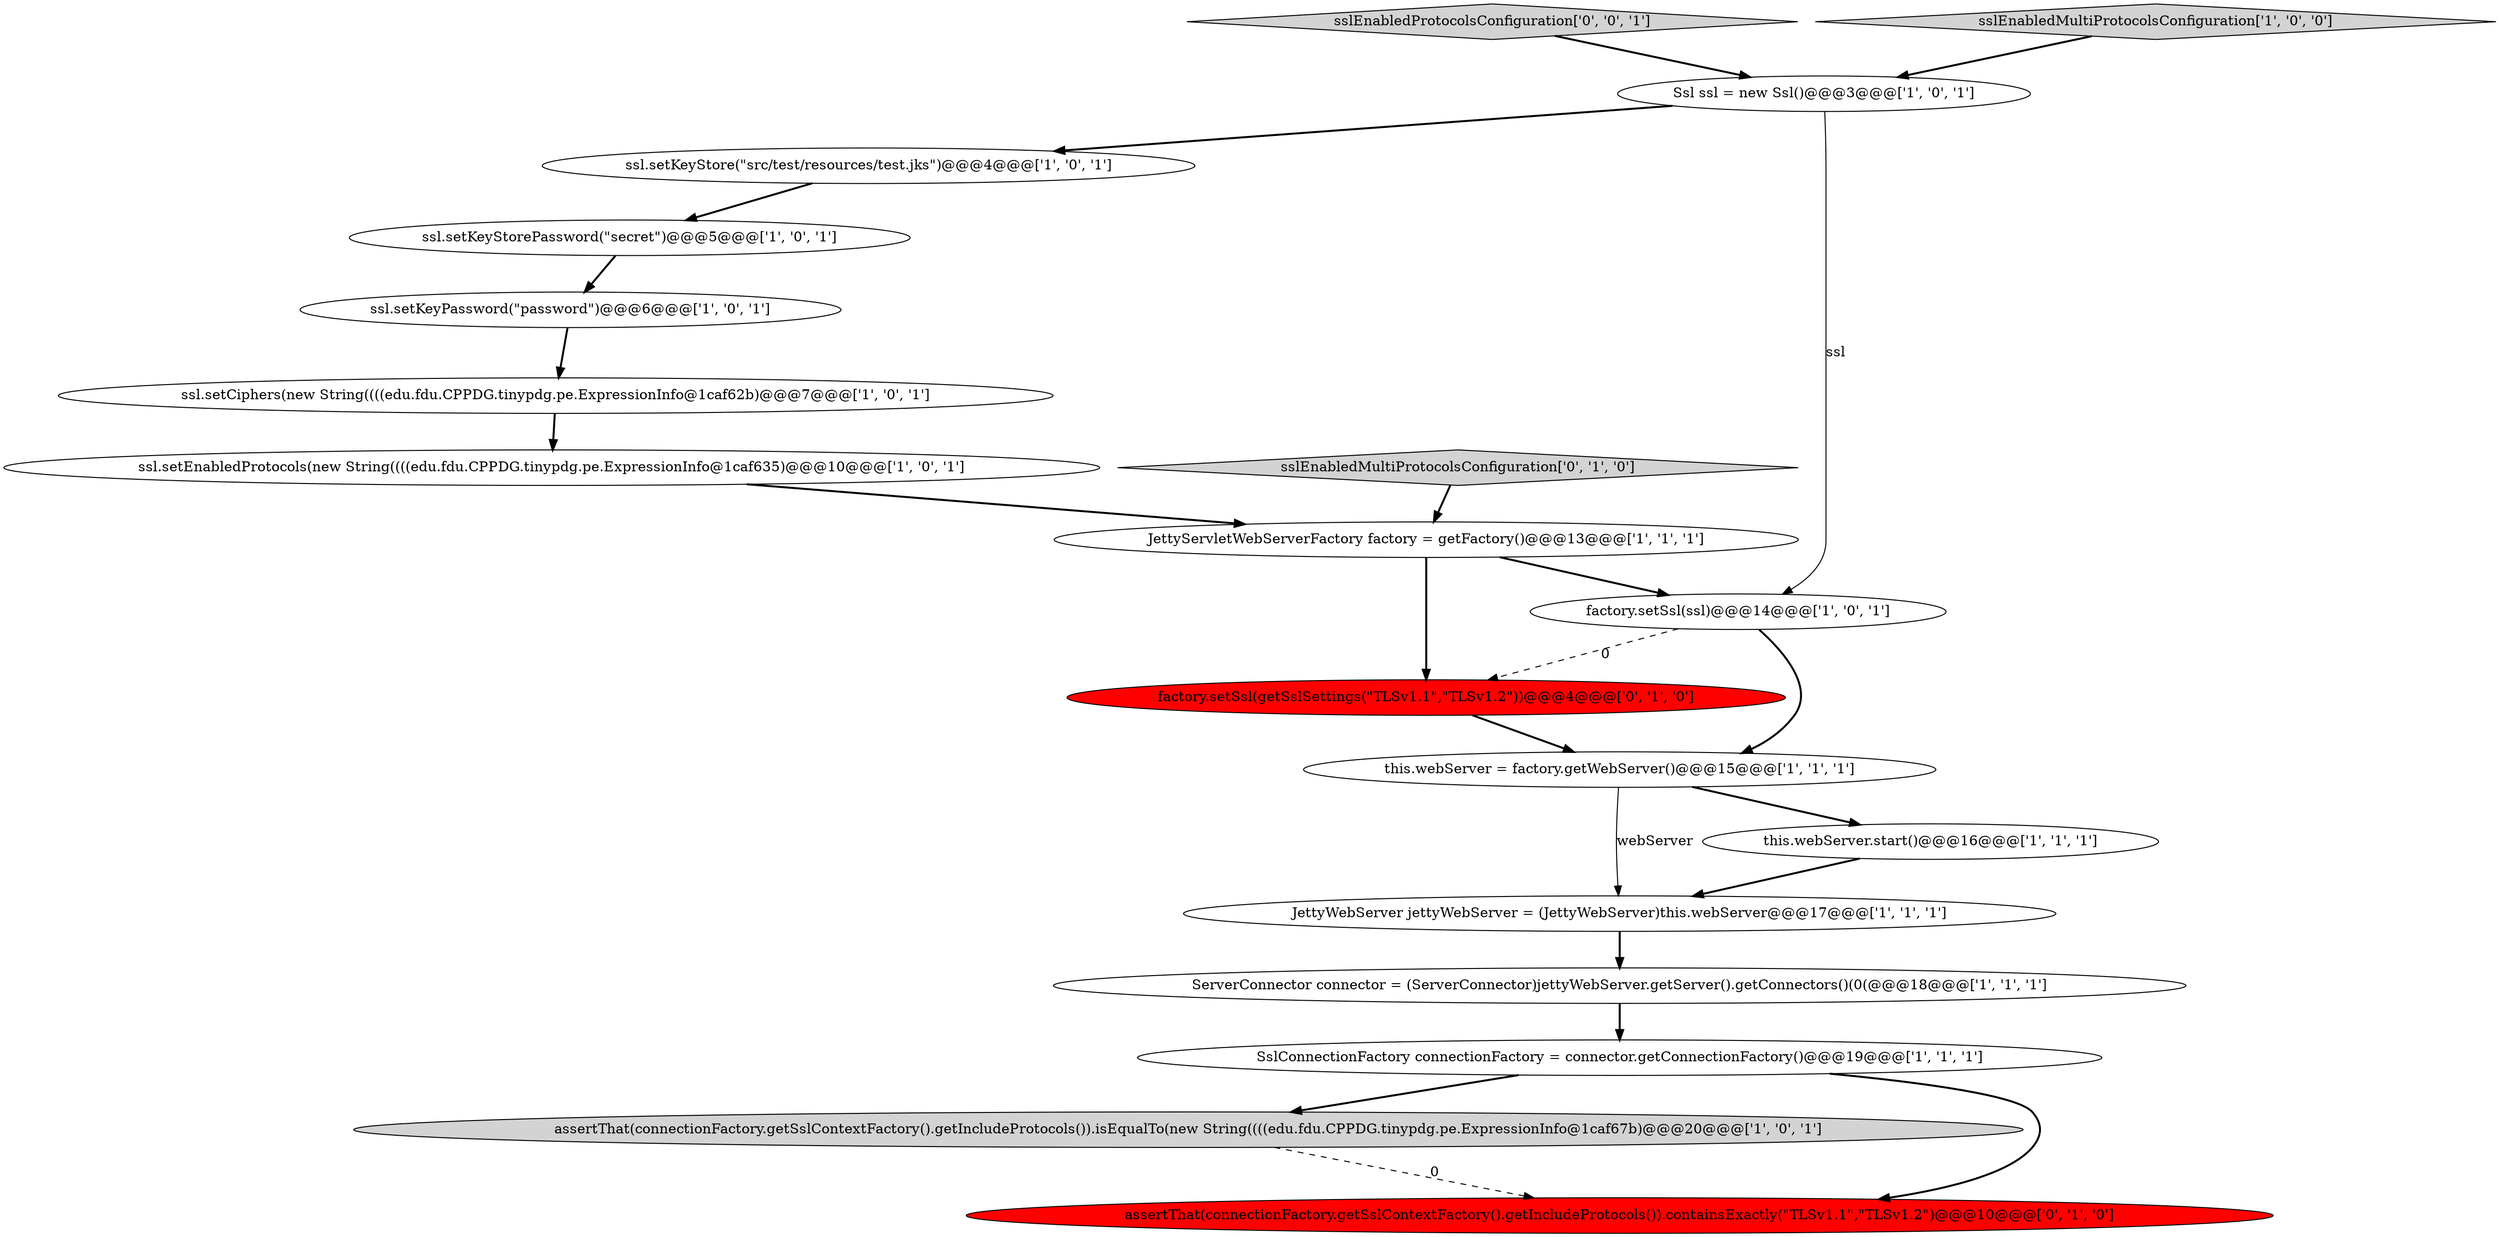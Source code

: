 digraph {
18 [style = filled, label = "sslEnabledProtocolsConfiguration['0', '0', '1']", fillcolor = lightgray, shape = diamond image = "AAA0AAABBB3BBB"];
8 [style = filled, label = "JettyServletWebServerFactory factory = getFactory()@@@13@@@['1', '1', '1']", fillcolor = white, shape = ellipse image = "AAA0AAABBB1BBB"];
17 [style = filled, label = "sslEnabledMultiProtocolsConfiguration['0', '1', '0']", fillcolor = lightgray, shape = diamond image = "AAA0AAABBB2BBB"];
1 [style = filled, label = "ssl.setKeyStore(\"src/test/resources/test.jks\")@@@4@@@['1', '0', '1']", fillcolor = white, shape = ellipse image = "AAA0AAABBB1BBB"];
3 [style = filled, label = "Ssl ssl = new Ssl()@@@3@@@['1', '0', '1']", fillcolor = white, shape = ellipse image = "AAA0AAABBB1BBB"];
5 [style = filled, label = "assertThat(connectionFactory.getSslContextFactory().getIncludeProtocols()).isEqualTo(new String((((edu.fdu.CPPDG.tinypdg.pe.ExpressionInfo@1caf67b)@@@20@@@['1', '0', '1']", fillcolor = lightgray, shape = ellipse image = "AAA0AAABBB1BBB"];
6 [style = filled, label = "factory.setSsl(ssl)@@@14@@@['1', '0', '1']", fillcolor = white, shape = ellipse image = "AAA0AAABBB1BBB"];
9 [style = filled, label = "this.webServer = factory.getWebServer()@@@15@@@['1', '1', '1']", fillcolor = white, shape = ellipse image = "AAA0AAABBB1BBB"];
14 [style = filled, label = "ssl.setCiphers(new String((((edu.fdu.CPPDG.tinypdg.pe.ExpressionInfo@1caf62b)@@@7@@@['1', '0', '1']", fillcolor = white, shape = ellipse image = "AAA0AAABBB1BBB"];
16 [style = filled, label = "assertThat(connectionFactory.getSslContextFactory().getIncludeProtocols()).containsExactly(\"TLSv1.1\",\"TLSv1.2\")@@@10@@@['0', '1', '0']", fillcolor = red, shape = ellipse image = "AAA1AAABBB2BBB"];
13 [style = filled, label = "ssl.setKeyPassword(\"password\")@@@6@@@['1', '0', '1']", fillcolor = white, shape = ellipse image = "AAA0AAABBB1BBB"];
7 [style = filled, label = "ServerConnector connector = (ServerConnector)jettyWebServer.getServer().getConnectors()(0(@@@18@@@['1', '1', '1']", fillcolor = white, shape = ellipse image = "AAA0AAABBB1BBB"];
12 [style = filled, label = "sslEnabledMultiProtocolsConfiguration['1', '0', '0']", fillcolor = lightgray, shape = diamond image = "AAA0AAABBB1BBB"];
4 [style = filled, label = "JettyWebServer jettyWebServer = (JettyWebServer)this.webServer@@@17@@@['1', '1', '1']", fillcolor = white, shape = ellipse image = "AAA0AAABBB1BBB"];
10 [style = filled, label = "ssl.setEnabledProtocols(new String((((edu.fdu.CPPDG.tinypdg.pe.ExpressionInfo@1caf635)@@@10@@@['1', '0', '1']", fillcolor = white, shape = ellipse image = "AAA0AAABBB1BBB"];
11 [style = filled, label = "this.webServer.start()@@@16@@@['1', '1', '1']", fillcolor = white, shape = ellipse image = "AAA0AAABBB1BBB"];
15 [style = filled, label = "factory.setSsl(getSslSettings(\"TLSv1.1\",\"TLSv1.2\"))@@@4@@@['0', '1', '0']", fillcolor = red, shape = ellipse image = "AAA1AAABBB2BBB"];
2 [style = filled, label = "ssl.setKeyStorePassword(\"secret\")@@@5@@@['1', '0', '1']", fillcolor = white, shape = ellipse image = "AAA0AAABBB1BBB"];
0 [style = filled, label = "SslConnectionFactory connectionFactory = connector.getConnectionFactory()@@@19@@@['1', '1', '1']", fillcolor = white, shape = ellipse image = "AAA0AAABBB1BBB"];
17->8 [style = bold, label=""];
0->16 [style = bold, label=""];
18->3 [style = bold, label=""];
8->15 [style = bold, label=""];
9->11 [style = bold, label=""];
3->1 [style = bold, label=""];
3->6 [style = solid, label="ssl"];
11->4 [style = bold, label=""];
14->10 [style = bold, label=""];
8->6 [style = bold, label=""];
7->0 [style = bold, label=""];
9->4 [style = solid, label="webServer"];
4->7 [style = bold, label=""];
2->13 [style = bold, label=""];
5->16 [style = dashed, label="0"];
10->8 [style = bold, label=""];
6->15 [style = dashed, label="0"];
15->9 [style = bold, label=""];
1->2 [style = bold, label=""];
12->3 [style = bold, label=""];
6->9 [style = bold, label=""];
13->14 [style = bold, label=""];
0->5 [style = bold, label=""];
}
